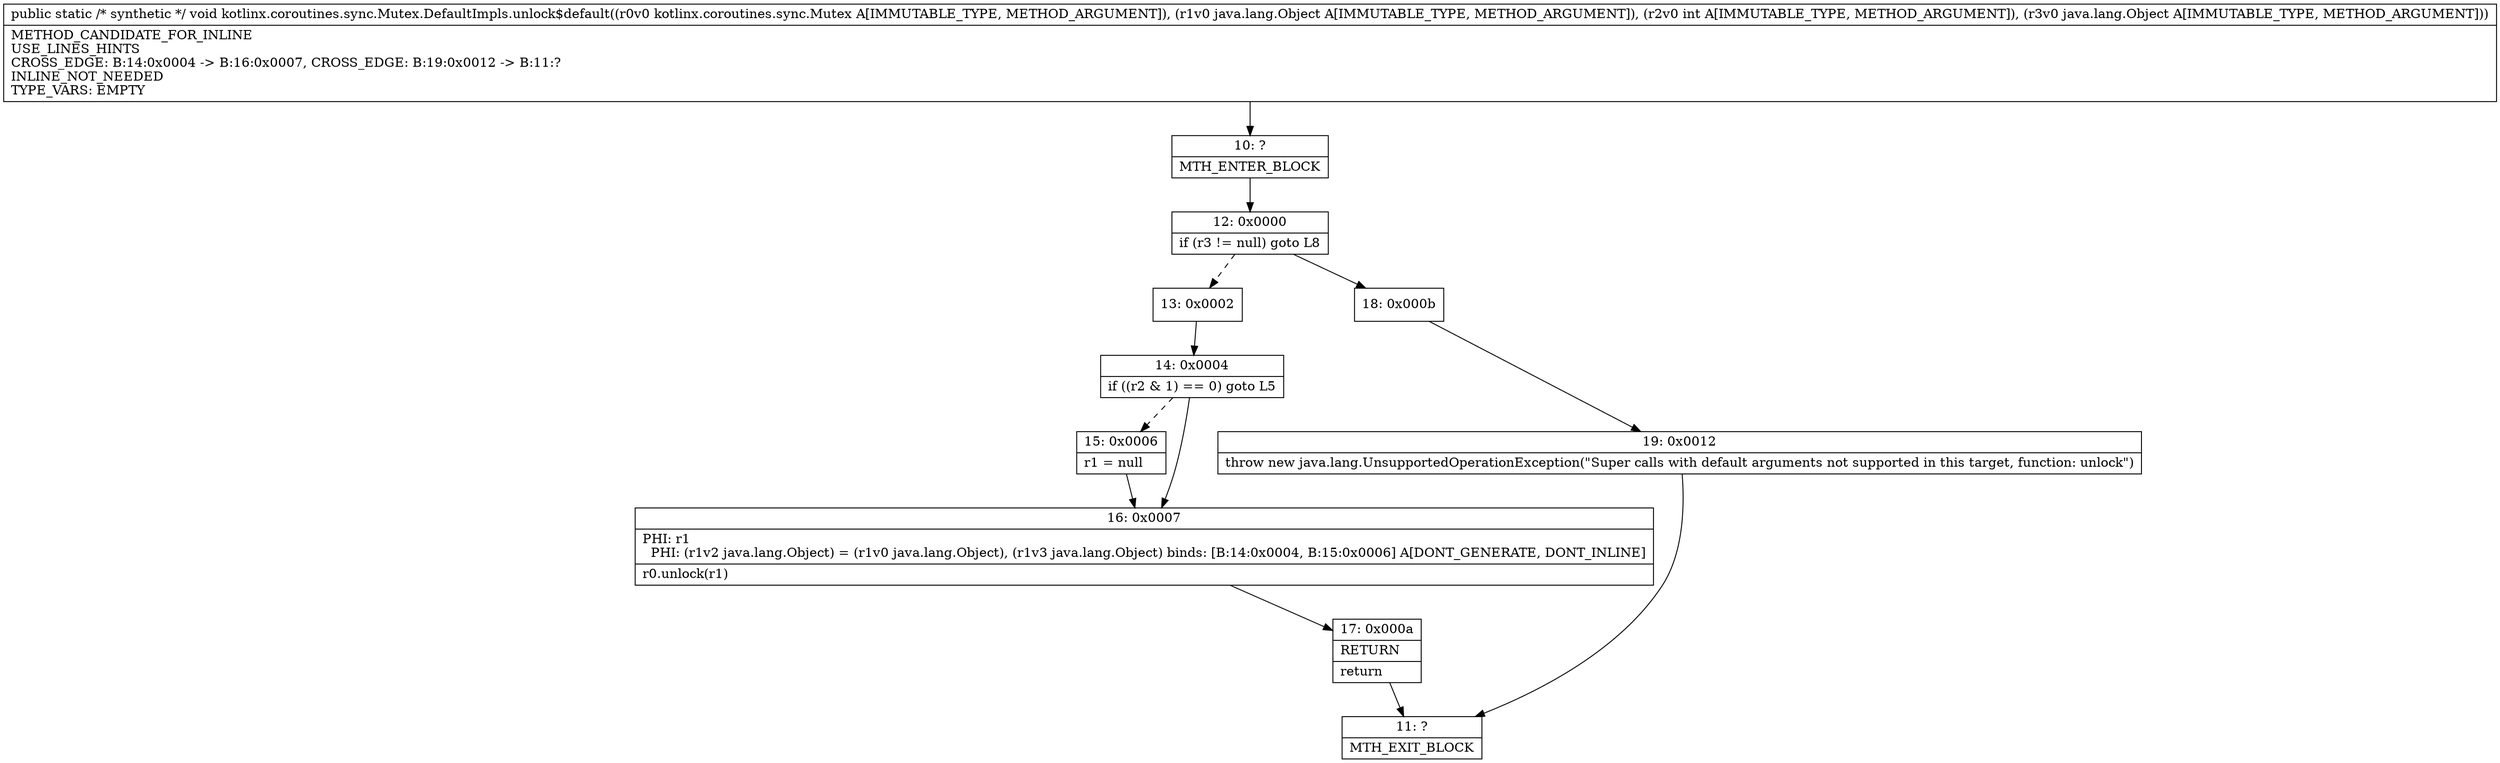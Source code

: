 digraph "CFG forkotlinx.coroutines.sync.Mutex.DefaultImpls.unlock$default(Lkotlinx\/coroutines\/sync\/Mutex;Ljava\/lang\/Object;ILjava\/lang\/Object;)V" {
Node_10 [shape=record,label="{10\:\ ?|MTH_ENTER_BLOCK\l}"];
Node_12 [shape=record,label="{12\:\ 0x0000|if (r3 != null) goto L8\l}"];
Node_13 [shape=record,label="{13\:\ 0x0002}"];
Node_14 [shape=record,label="{14\:\ 0x0004|if ((r2 & 1) == 0) goto L5\l}"];
Node_15 [shape=record,label="{15\:\ 0x0006|r1 = null\l}"];
Node_16 [shape=record,label="{16\:\ 0x0007|PHI: r1 \l  PHI: (r1v2 java.lang.Object) = (r1v0 java.lang.Object), (r1v3 java.lang.Object) binds: [B:14:0x0004, B:15:0x0006] A[DONT_GENERATE, DONT_INLINE]\l|r0.unlock(r1)\l}"];
Node_17 [shape=record,label="{17\:\ 0x000a|RETURN\l|return\l}"];
Node_11 [shape=record,label="{11\:\ ?|MTH_EXIT_BLOCK\l}"];
Node_18 [shape=record,label="{18\:\ 0x000b}"];
Node_19 [shape=record,label="{19\:\ 0x0012|throw new java.lang.UnsupportedOperationException(\"Super calls with default arguments not supported in this target, function: unlock\")\l}"];
MethodNode[shape=record,label="{public static \/* synthetic *\/ void kotlinx.coroutines.sync.Mutex.DefaultImpls.unlock$default((r0v0 kotlinx.coroutines.sync.Mutex A[IMMUTABLE_TYPE, METHOD_ARGUMENT]), (r1v0 java.lang.Object A[IMMUTABLE_TYPE, METHOD_ARGUMENT]), (r2v0 int A[IMMUTABLE_TYPE, METHOD_ARGUMENT]), (r3v0 java.lang.Object A[IMMUTABLE_TYPE, METHOD_ARGUMENT]))  | METHOD_CANDIDATE_FOR_INLINE\lUSE_LINES_HINTS\lCROSS_EDGE: B:14:0x0004 \-\> B:16:0x0007, CROSS_EDGE: B:19:0x0012 \-\> B:11:?\lINLINE_NOT_NEEDED\lTYPE_VARS: EMPTY\l}"];
MethodNode -> Node_10;Node_10 -> Node_12;
Node_12 -> Node_13[style=dashed];
Node_12 -> Node_18;
Node_13 -> Node_14;
Node_14 -> Node_15[style=dashed];
Node_14 -> Node_16;
Node_15 -> Node_16;
Node_16 -> Node_17;
Node_17 -> Node_11;
Node_18 -> Node_19;
Node_19 -> Node_11;
}

